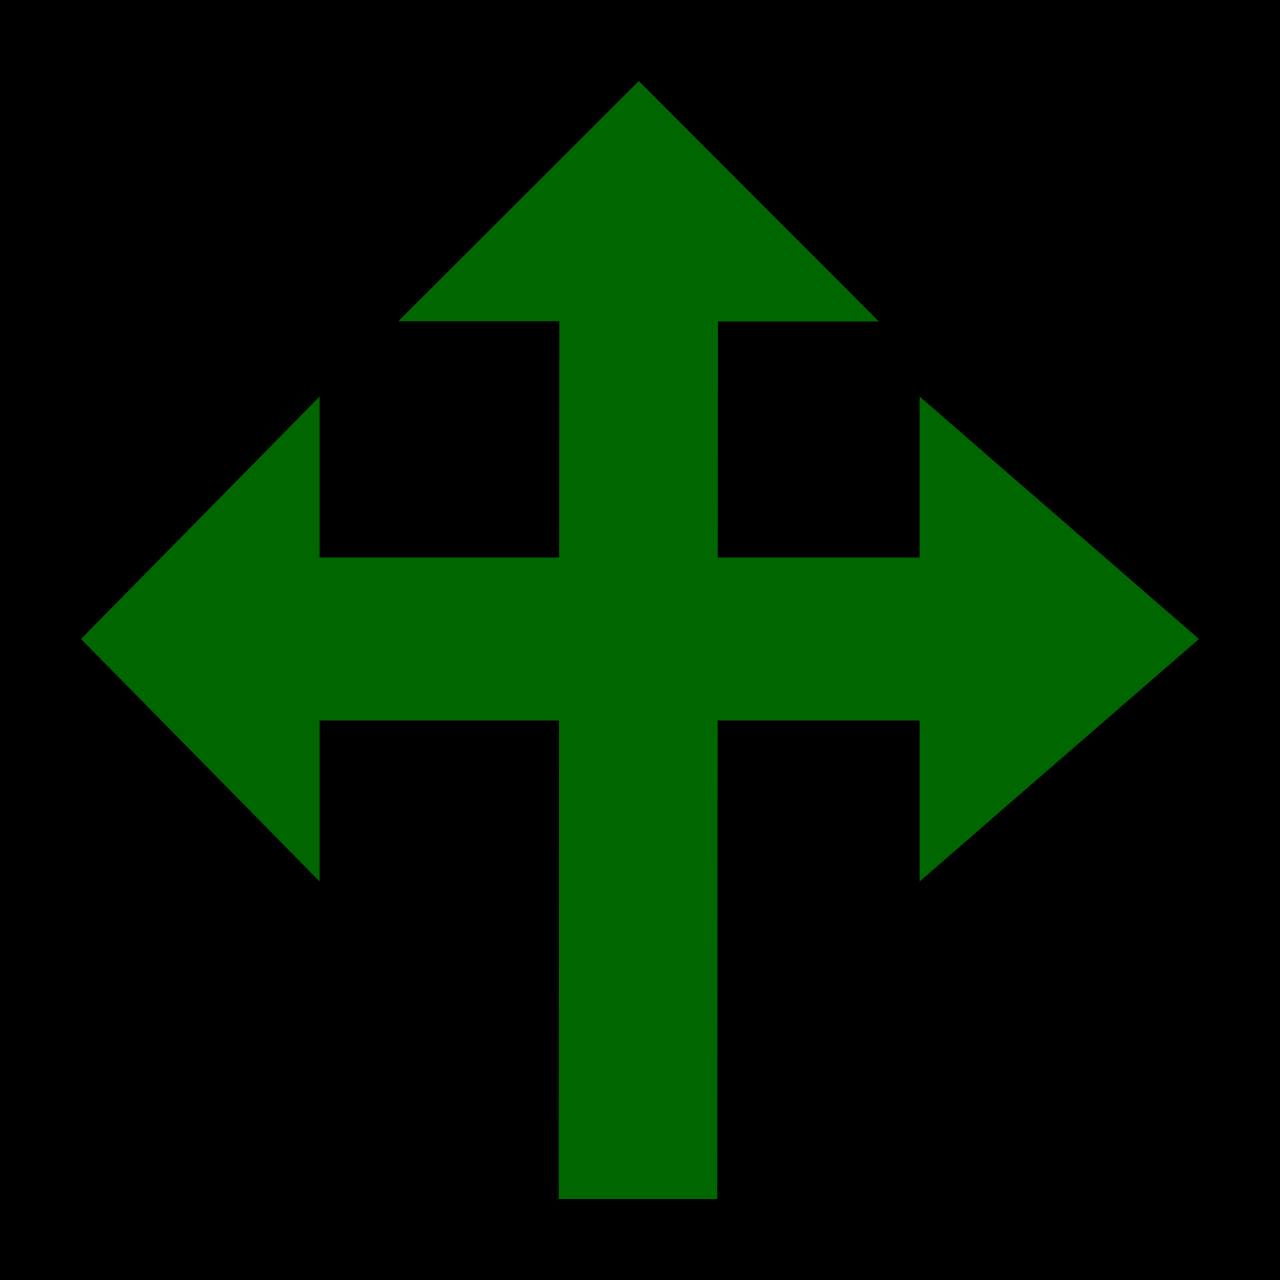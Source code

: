 <mxfile version="14.1.8" type="device"><diagram id="bSOUYhlc1_pLDEUd1h5t" name="Seite-1"><mxGraphModel dx="1673" dy="967" grid="1" gridSize="10" guides="1" tooltips="1" connect="1" arrows="1" fold="1" page="1" pageScale="1" pageWidth="827" pageHeight="1169" math="0" shadow="0"><root><mxCell id="0"/><mxCell id="1" parent="0"/><mxCell id="Q6XL54DLmT0O8bYjDTrw-5" value="" style="whiteSpace=wrap;html=1;aspect=fixed;strokeColor=none;fillColor=#000000;" vertex="1" parent="1"><mxGeometry x="800" y="40" width="640" height="640" as="geometry"/></mxCell><mxCell id="Q6XL54DLmT0O8bYjDTrw-2" value="" style="shape=flexArrow;endArrow=classic;html=1;strokeColor=none;fillColor=#006600;endWidth=160;endSize=39.731;width=79.31;startArrow=none;startFill=0;rounded=1;" edge="1" parent="1"><mxGeometry width="50" height="50" relative="1" as="geometry"><mxPoint x="1119" y="640" as="sourcePoint"/><mxPoint x="1119.41" y="80" as="targetPoint"/></mxGeometry></mxCell><mxCell id="Q6XL54DLmT0O8bYjDTrw-8" value="" style="shape=flexArrow;endArrow=classic;html=1;strokeColor=none;fillColor=#006600;endWidth=160;endSize=46.223;width=81.379;startArrow=block;startFill=0;rounded=1;startSize=39.434;startWidth=160;" edge="1" parent="1"><mxGeometry width="50" height="50" relative="1" as="geometry"><mxPoint x="840" y="359.5" as="sourcePoint"/><mxPoint x="1400" y="359.5" as="targetPoint"/><Array as="points"><mxPoint x="1120" y="359.5"/></Array></mxGeometry></mxCell></root></mxGraphModel></diagram></mxfile>